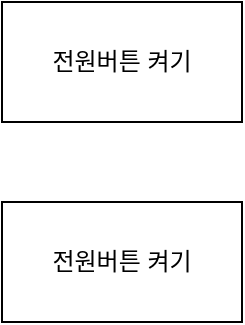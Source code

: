 <mxfile version="20.3.0" type="device"><diagram id="0eSLENOyOvgMF47t2i-h" name="페이지-1"><mxGraphModel dx="1422" dy="1963" grid="1" gridSize="10" guides="1" tooltips="1" connect="1" arrows="1" fold="1" page="1" pageScale="1" pageWidth="827" pageHeight="1169" math="0" shadow="0"><root><mxCell id="0"/><mxCell id="1" parent="0"/><mxCell id="6vYhWVR00S_KoI6gHoRt-1" value="전원버튼 켜기" style="rounded=0;whiteSpace=wrap;html=1;" vertex="1" parent="1"><mxGeometry x="80" y="-560" width="120" height="60" as="geometry"/></mxCell><mxCell id="6vYhWVR00S_KoI6gHoRt-2" value="전원버튼 켜기" style="rounded=0;whiteSpace=wrap;html=1;" vertex="1" parent="1"><mxGeometry x="80" y="-460" width="120" height="60" as="geometry"/></mxCell></root></mxGraphModel></diagram></mxfile>